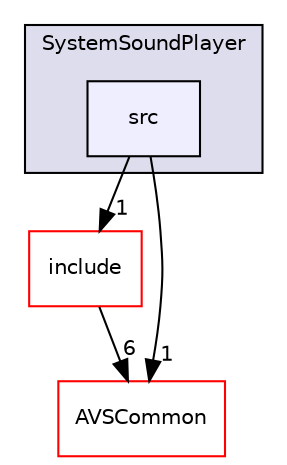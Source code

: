 digraph "/workplace/avs-device-sdk/ApplicationUtilities/SystemSoundPlayer/src" {
  compound=true
  node [ fontsize="10", fontname="Helvetica"];
  edge [ labelfontsize="10", labelfontname="Helvetica"];
  subgraph clusterdir_fc8c20e5d71619da5d4e3293dc378e56 {
    graph [ bgcolor="#ddddee", pencolor="black", label="SystemSoundPlayer" fontname="Helvetica", fontsize="10", URL="dir_fc8c20e5d71619da5d4e3293dc378e56.html"]
  dir_dd1ee0972fad84de17d5f0b291e6d09b [shape=box, label="src", style="filled", fillcolor="#eeeeff", pencolor="black", URL="dir_dd1ee0972fad84de17d5f0b291e6d09b.html"];
  }
  dir_d19411ffb58b9117a34e9aa8a9a1ec2a [shape=box label="include" fillcolor="white" style="filled" color="red" URL="dir_d19411ffb58b9117a34e9aa8a9a1ec2a.html"];
  dir_13e65effb2bde530b17b3d5eefcd0266 [shape=box label="AVSCommon" fillcolor="white" style="filled" color="red" URL="dir_13e65effb2bde530b17b3d5eefcd0266.html"];
  dir_d19411ffb58b9117a34e9aa8a9a1ec2a->dir_13e65effb2bde530b17b3d5eefcd0266 [headlabel="6", labeldistance=1.5 headhref="dir_000153_000017.html"];
  dir_dd1ee0972fad84de17d5f0b291e6d09b->dir_d19411ffb58b9117a34e9aa8a9a1ec2a [headlabel="1", labeldistance=1.5 headhref="dir_000155_000153.html"];
  dir_dd1ee0972fad84de17d5f0b291e6d09b->dir_13e65effb2bde530b17b3d5eefcd0266 [headlabel="1", labeldistance=1.5 headhref="dir_000155_000017.html"];
}
